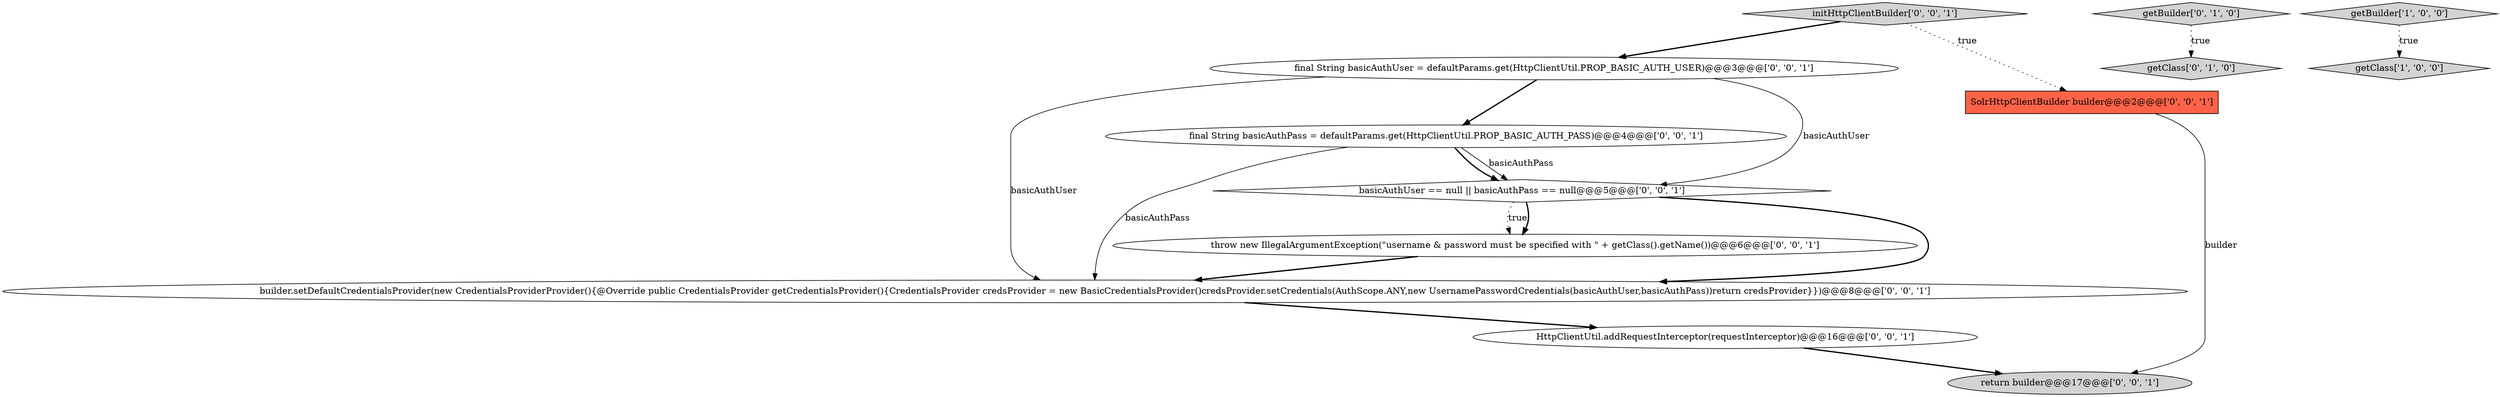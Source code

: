 digraph {
6 [style = filled, label = "basicAuthUser == null || basicAuthPass == null@@@5@@@['0', '0', '1']", fillcolor = white, shape = diamond image = "AAA0AAABBB3BBB"];
3 [style = filled, label = "getBuilder['0', '1', '0']", fillcolor = lightgray, shape = diamond image = "AAA0AAABBB2BBB"];
2 [style = filled, label = "getClass['0', '1', '0']", fillcolor = lightgray, shape = diamond image = "AAA0AAABBB2BBB"];
9 [style = filled, label = "throw new IllegalArgumentException(\"username & password must be specified with \" + getClass().getName())@@@6@@@['0', '0', '1']", fillcolor = white, shape = ellipse image = "AAA0AAABBB3BBB"];
11 [style = filled, label = "HttpClientUtil.addRequestInterceptor(requestInterceptor)@@@16@@@['0', '0', '1']", fillcolor = white, shape = ellipse image = "AAA0AAABBB3BBB"];
0 [style = filled, label = "getClass['1', '0', '0']", fillcolor = lightgray, shape = diamond image = "AAA0AAABBB1BBB"];
12 [style = filled, label = "final String basicAuthUser = defaultParams.get(HttpClientUtil.PROP_BASIC_AUTH_USER)@@@3@@@['0', '0', '1']", fillcolor = white, shape = ellipse image = "AAA0AAABBB3BBB"];
7 [style = filled, label = "SolrHttpClientBuilder builder@@@2@@@['0', '0', '1']", fillcolor = tomato, shape = box image = "AAA0AAABBB3BBB"];
1 [style = filled, label = "getBuilder['1', '0', '0']", fillcolor = lightgray, shape = diamond image = "AAA0AAABBB1BBB"];
10 [style = filled, label = "builder.setDefaultCredentialsProvider(new CredentialsProviderProvider(){@Override public CredentialsProvider getCredentialsProvider(){CredentialsProvider credsProvider = new BasicCredentialsProvider()credsProvider.setCredentials(AuthScope.ANY,new UsernamePasswordCredentials(basicAuthUser,basicAuthPass))return credsProvider}})@@@8@@@['0', '0', '1']", fillcolor = white, shape = ellipse image = "AAA0AAABBB3BBB"];
5 [style = filled, label = "initHttpClientBuilder['0', '0', '1']", fillcolor = lightgray, shape = diamond image = "AAA0AAABBB3BBB"];
4 [style = filled, label = "return builder@@@17@@@['0', '0', '1']", fillcolor = lightgray, shape = ellipse image = "AAA0AAABBB3BBB"];
8 [style = filled, label = "final String basicAuthPass = defaultParams.get(HttpClientUtil.PROP_BASIC_AUTH_PASS)@@@4@@@['0', '0', '1']", fillcolor = white, shape = ellipse image = "AAA0AAABBB3BBB"];
6->9 [style = dotted, label="true"];
7->4 [style = solid, label="builder"];
8->10 [style = solid, label="basicAuthPass"];
6->9 [style = bold, label=""];
5->12 [style = bold, label=""];
11->4 [style = bold, label=""];
10->11 [style = bold, label=""];
5->7 [style = dotted, label="true"];
8->6 [style = bold, label=""];
12->8 [style = bold, label=""];
3->2 [style = dotted, label="true"];
6->10 [style = bold, label=""];
12->10 [style = solid, label="basicAuthUser"];
1->0 [style = dotted, label="true"];
8->6 [style = solid, label="basicAuthPass"];
9->10 [style = bold, label=""];
12->6 [style = solid, label="basicAuthUser"];
}
